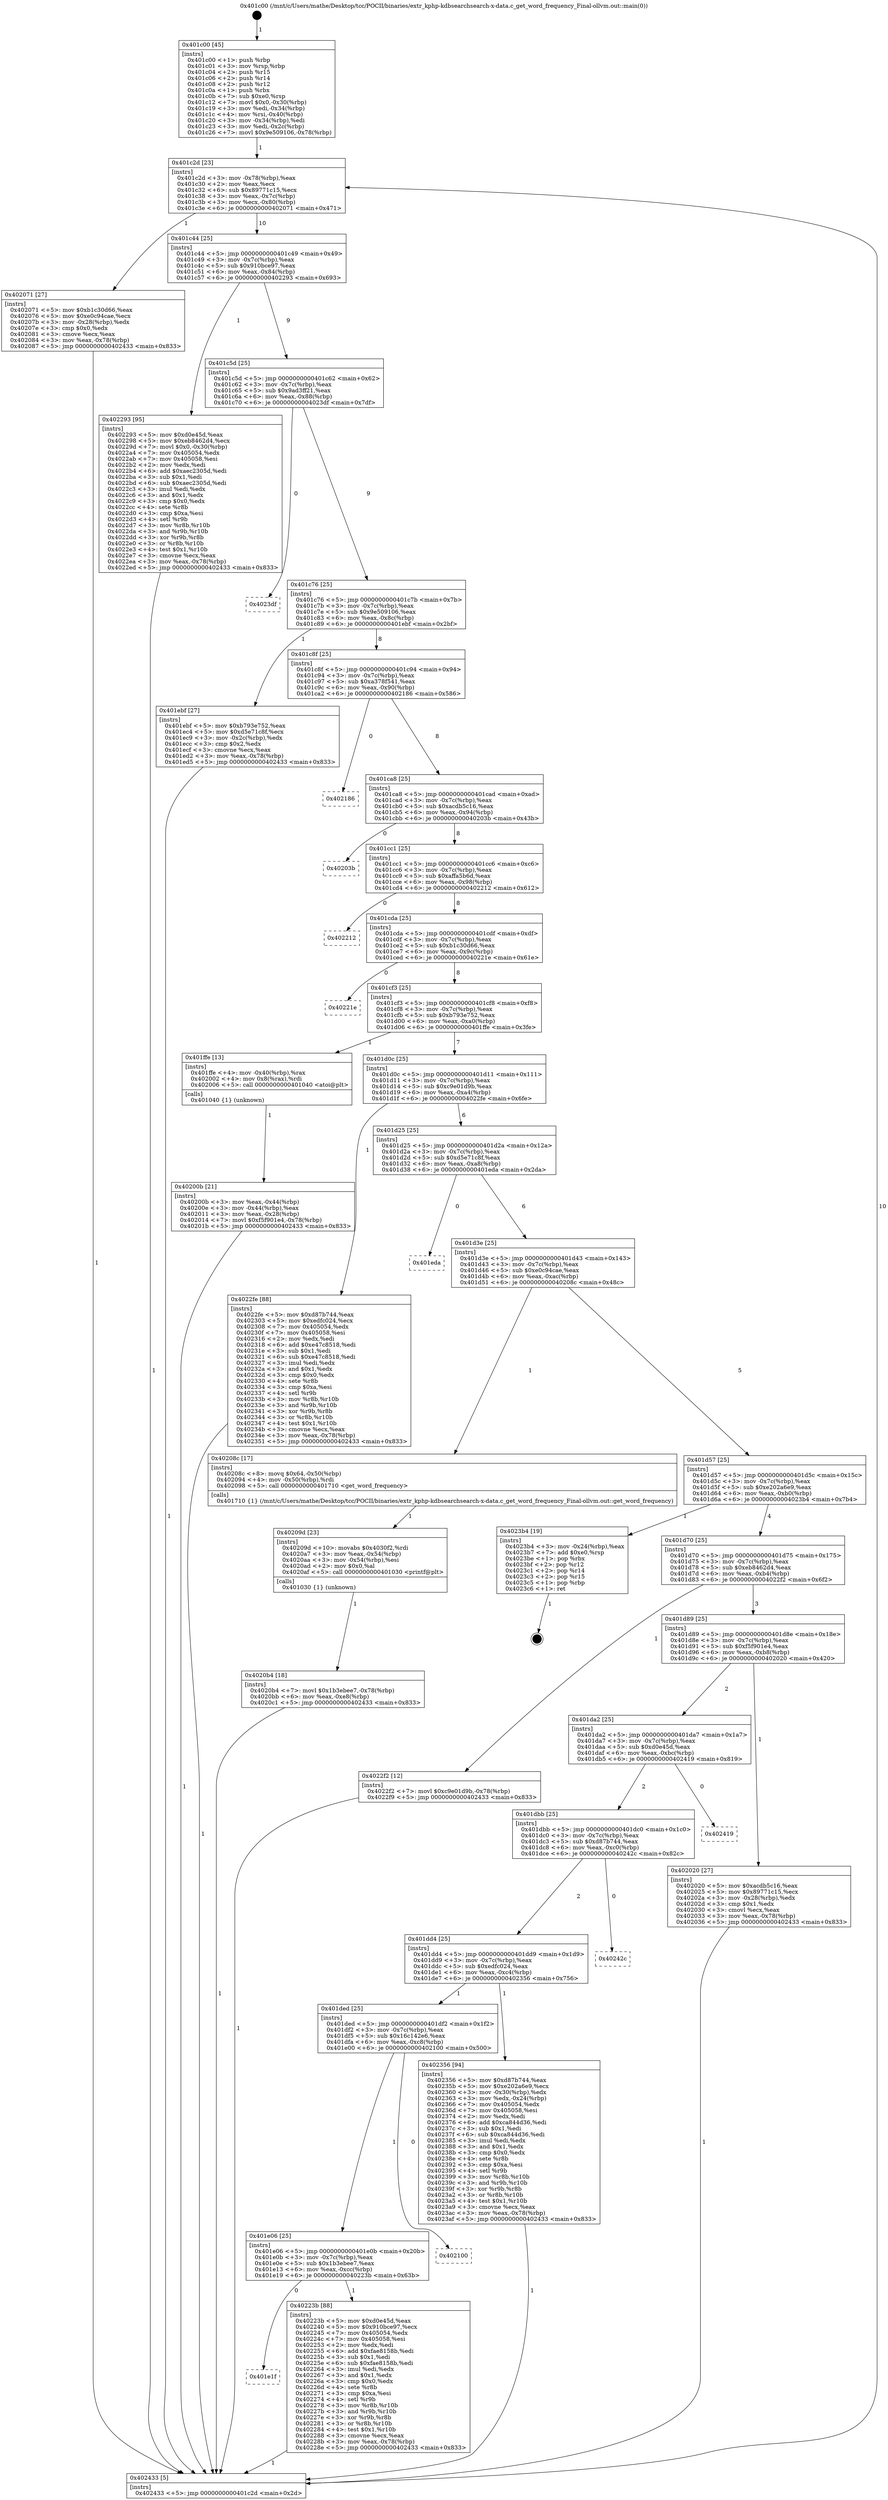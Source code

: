 digraph "0x401c00" {
  label = "0x401c00 (/mnt/c/Users/mathe/Desktop/tcc/POCII/binaries/extr_kphp-kdbsearchsearch-x-data.c_get_word_frequency_Final-ollvm.out::main(0))"
  labelloc = "t"
  node[shape=record]

  Entry [label="",width=0.3,height=0.3,shape=circle,fillcolor=black,style=filled]
  "0x401c2d" [label="{
     0x401c2d [23]\l
     | [instrs]\l
     &nbsp;&nbsp;0x401c2d \<+3\>: mov -0x78(%rbp),%eax\l
     &nbsp;&nbsp;0x401c30 \<+2\>: mov %eax,%ecx\l
     &nbsp;&nbsp;0x401c32 \<+6\>: sub $0x89771c15,%ecx\l
     &nbsp;&nbsp;0x401c38 \<+3\>: mov %eax,-0x7c(%rbp)\l
     &nbsp;&nbsp;0x401c3b \<+3\>: mov %ecx,-0x80(%rbp)\l
     &nbsp;&nbsp;0x401c3e \<+6\>: je 0000000000402071 \<main+0x471\>\l
  }"]
  "0x402071" [label="{
     0x402071 [27]\l
     | [instrs]\l
     &nbsp;&nbsp;0x402071 \<+5\>: mov $0xb1c30d66,%eax\l
     &nbsp;&nbsp;0x402076 \<+5\>: mov $0xe0c94cae,%ecx\l
     &nbsp;&nbsp;0x40207b \<+3\>: mov -0x28(%rbp),%edx\l
     &nbsp;&nbsp;0x40207e \<+3\>: cmp $0x0,%edx\l
     &nbsp;&nbsp;0x402081 \<+3\>: cmove %ecx,%eax\l
     &nbsp;&nbsp;0x402084 \<+3\>: mov %eax,-0x78(%rbp)\l
     &nbsp;&nbsp;0x402087 \<+5\>: jmp 0000000000402433 \<main+0x833\>\l
  }"]
  "0x401c44" [label="{
     0x401c44 [25]\l
     | [instrs]\l
     &nbsp;&nbsp;0x401c44 \<+5\>: jmp 0000000000401c49 \<main+0x49\>\l
     &nbsp;&nbsp;0x401c49 \<+3\>: mov -0x7c(%rbp),%eax\l
     &nbsp;&nbsp;0x401c4c \<+5\>: sub $0x910bce97,%eax\l
     &nbsp;&nbsp;0x401c51 \<+6\>: mov %eax,-0x84(%rbp)\l
     &nbsp;&nbsp;0x401c57 \<+6\>: je 0000000000402293 \<main+0x693\>\l
  }"]
  Exit [label="",width=0.3,height=0.3,shape=circle,fillcolor=black,style=filled,peripheries=2]
  "0x402293" [label="{
     0x402293 [95]\l
     | [instrs]\l
     &nbsp;&nbsp;0x402293 \<+5\>: mov $0xd0e45d,%eax\l
     &nbsp;&nbsp;0x402298 \<+5\>: mov $0xeb8462d4,%ecx\l
     &nbsp;&nbsp;0x40229d \<+7\>: movl $0x0,-0x30(%rbp)\l
     &nbsp;&nbsp;0x4022a4 \<+7\>: mov 0x405054,%edx\l
     &nbsp;&nbsp;0x4022ab \<+7\>: mov 0x405058,%esi\l
     &nbsp;&nbsp;0x4022b2 \<+2\>: mov %edx,%edi\l
     &nbsp;&nbsp;0x4022b4 \<+6\>: add $0xaec2305d,%edi\l
     &nbsp;&nbsp;0x4022ba \<+3\>: sub $0x1,%edi\l
     &nbsp;&nbsp;0x4022bd \<+6\>: sub $0xaec2305d,%edi\l
     &nbsp;&nbsp;0x4022c3 \<+3\>: imul %edi,%edx\l
     &nbsp;&nbsp;0x4022c6 \<+3\>: and $0x1,%edx\l
     &nbsp;&nbsp;0x4022c9 \<+3\>: cmp $0x0,%edx\l
     &nbsp;&nbsp;0x4022cc \<+4\>: sete %r8b\l
     &nbsp;&nbsp;0x4022d0 \<+3\>: cmp $0xa,%esi\l
     &nbsp;&nbsp;0x4022d3 \<+4\>: setl %r9b\l
     &nbsp;&nbsp;0x4022d7 \<+3\>: mov %r8b,%r10b\l
     &nbsp;&nbsp;0x4022da \<+3\>: and %r9b,%r10b\l
     &nbsp;&nbsp;0x4022dd \<+3\>: xor %r9b,%r8b\l
     &nbsp;&nbsp;0x4022e0 \<+3\>: or %r8b,%r10b\l
     &nbsp;&nbsp;0x4022e3 \<+4\>: test $0x1,%r10b\l
     &nbsp;&nbsp;0x4022e7 \<+3\>: cmovne %ecx,%eax\l
     &nbsp;&nbsp;0x4022ea \<+3\>: mov %eax,-0x78(%rbp)\l
     &nbsp;&nbsp;0x4022ed \<+5\>: jmp 0000000000402433 \<main+0x833\>\l
  }"]
  "0x401c5d" [label="{
     0x401c5d [25]\l
     | [instrs]\l
     &nbsp;&nbsp;0x401c5d \<+5\>: jmp 0000000000401c62 \<main+0x62\>\l
     &nbsp;&nbsp;0x401c62 \<+3\>: mov -0x7c(%rbp),%eax\l
     &nbsp;&nbsp;0x401c65 \<+5\>: sub $0x9ad3ff21,%eax\l
     &nbsp;&nbsp;0x401c6a \<+6\>: mov %eax,-0x88(%rbp)\l
     &nbsp;&nbsp;0x401c70 \<+6\>: je 00000000004023df \<main+0x7df\>\l
  }"]
  "0x401e1f" [label="{
     0x401e1f\l
  }", style=dashed]
  "0x4023df" [label="{
     0x4023df\l
  }", style=dashed]
  "0x401c76" [label="{
     0x401c76 [25]\l
     | [instrs]\l
     &nbsp;&nbsp;0x401c76 \<+5\>: jmp 0000000000401c7b \<main+0x7b\>\l
     &nbsp;&nbsp;0x401c7b \<+3\>: mov -0x7c(%rbp),%eax\l
     &nbsp;&nbsp;0x401c7e \<+5\>: sub $0x9e509106,%eax\l
     &nbsp;&nbsp;0x401c83 \<+6\>: mov %eax,-0x8c(%rbp)\l
     &nbsp;&nbsp;0x401c89 \<+6\>: je 0000000000401ebf \<main+0x2bf\>\l
  }"]
  "0x40223b" [label="{
     0x40223b [88]\l
     | [instrs]\l
     &nbsp;&nbsp;0x40223b \<+5\>: mov $0xd0e45d,%eax\l
     &nbsp;&nbsp;0x402240 \<+5\>: mov $0x910bce97,%ecx\l
     &nbsp;&nbsp;0x402245 \<+7\>: mov 0x405054,%edx\l
     &nbsp;&nbsp;0x40224c \<+7\>: mov 0x405058,%esi\l
     &nbsp;&nbsp;0x402253 \<+2\>: mov %edx,%edi\l
     &nbsp;&nbsp;0x402255 \<+6\>: add $0xfae8158b,%edi\l
     &nbsp;&nbsp;0x40225b \<+3\>: sub $0x1,%edi\l
     &nbsp;&nbsp;0x40225e \<+6\>: sub $0xfae8158b,%edi\l
     &nbsp;&nbsp;0x402264 \<+3\>: imul %edi,%edx\l
     &nbsp;&nbsp;0x402267 \<+3\>: and $0x1,%edx\l
     &nbsp;&nbsp;0x40226a \<+3\>: cmp $0x0,%edx\l
     &nbsp;&nbsp;0x40226d \<+4\>: sete %r8b\l
     &nbsp;&nbsp;0x402271 \<+3\>: cmp $0xa,%esi\l
     &nbsp;&nbsp;0x402274 \<+4\>: setl %r9b\l
     &nbsp;&nbsp;0x402278 \<+3\>: mov %r8b,%r10b\l
     &nbsp;&nbsp;0x40227b \<+3\>: and %r9b,%r10b\l
     &nbsp;&nbsp;0x40227e \<+3\>: xor %r9b,%r8b\l
     &nbsp;&nbsp;0x402281 \<+3\>: or %r8b,%r10b\l
     &nbsp;&nbsp;0x402284 \<+4\>: test $0x1,%r10b\l
     &nbsp;&nbsp;0x402288 \<+3\>: cmovne %ecx,%eax\l
     &nbsp;&nbsp;0x40228b \<+3\>: mov %eax,-0x78(%rbp)\l
     &nbsp;&nbsp;0x40228e \<+5\>: jmp 0000000000402433 \<main+0x833\>\l
  }"]
  "0x401ebf" [label="{
     0x401ebf [27]\l
     | [instrs]\l
     &nbsp;&nbsp;0x401ebf \<+5\>: mov $0xb793e752,%eax\l
     &nbsp;&nbsp;0x401ec4 \<+5\>: mov $0xd5e71c8f,%ecx\l
     &nbsp;&nbsp;0x401ec9 \<+3\>: mov -0x2c(%rbp),%edx\l
     &nbsp;&nbsp;0x401ecc \<+3\>: cmp $0x2,%edx\l
     &nbsp;&nbsp;0x401ecf \<+3\>: cmovne %ecx,%eax\l
     &nbsp;&nbsp;0x401ed2 \<+3\>: mov %eax,-0x78(%rbp)\l
     &nbsp;&nbsp;0x401ed5 \<+5\>: jmp 0000000000402433 \<main+0x833\>\l
  }"]
  "0x401c8f" [label="{
     0x401c8f [25]\l
     | [instrs]\l
     &nbsp;&nbsp;0x401c8f \<+5\>: jmp 0000000000401c94 \<main+0x94\>\l
     &nbsp;&nbsp;0x401c94 \<+3\>: mov -0x7c(%rbp),%eax\l
     &nbsp;&nbsp;0x401c97 \<+5\>: sub $0xa378f541,%eax\l
     &nbsp;&nbsp;0x401c9c \<+6\>: mov %eax,-0x90(%rbp)\l
     &nbsp;&nbsp;0x401ca2 \<+6\>: je 0000000000402186 \<main+0x586\>\l
  }"]
  "0x402433" [label="{
     0x402433 [5]\l
     | [instrs]\l
     &nbsp;&nbsp;0x402433 \<+5\>: jmp 0000000000401c2d \<main+0x2d\>\l
  }"]
  "0x401c00" [label="{
     0x401c00 [45]\l
     | [instrs]\l
     &nbsp;&nbsp;0x401c00 \<+1\>: push %rbp\l
     &nbsp;&nbsp;0x401c01 \<+3\>: mov %rsp,%rbp\l
     &nbsp;&nbsp;0x401c04 \<+2\>: push %r15\l
     &nbsp;&nbsp;0x401c06 \<+2\>: push %r14\l
     &nbsp;&nbsp;0x401c08 \<+2\>: push %r12\l
     &nbsp;&nbsp;0x401c0a \<+1\>: push %rbx\l
     &nbsp;&nbsp;0x401c0b \<+7\>: sub $0xe0,%rsp\l
     &nbsp;&nbsp;0x401c12 \<+7\>: movl $0x0,-0x30(%rbp)\l
     &nbsp;&nbsp;0x401c19 \<+3\>: mov %edi,-0x34(%rbp)\l
     &nbsp;&nbsp;0x401c1c \<+4\>: mov %rsi,-0x40(%rbp)\l
     &nbsp;&nbsp;0x401c20 \<+3\>: mov -0x34(%rbp),%edi\l
     &nbsp;&nbsp;0x401c23 \<+3\>: mov %edi,-0x2c(%rbp)\l
     &nbsp;&nbsp;0x401c26 \<+7\>: movl $0x9e509106,-0x78(%rbp)\l
  }"]
  "0x401e06" [label="{
     0x401e06 [25]\l
     | [instrs]\l
     &nbsp;&nbsp;0x401e06 \<+5\>: jmp 0000000000401e0b \<main+0x20b\>\l
     &nbsp;&nbsp;0x401e0b \<+3\>: mov -0x7c(%rbp),%eax\l
     &nbsp;&nbsp;0x401e0e \<+5\>: sub $0x1b3ebee7,%eax\l
     &nbsp;&nbsp;0x401e13 \<+6\>: mov %eax,-0xcc(%rbp)\l
     &nbsp;&nbsp;0x401e19 \<+6\>: je 000000000040223b \<main+0x63b\>\l
  }"]
  "0x402186" [label="{
     0x402186\l
  }", style=dashed]
  "0x401ca8" [label="{
     0x401ca8 [25]\l
     | [instrs]\l
     &nbsp;&nbsp;0x401ca8 \<+5\>: jmp 0000000000401cad \<main+0xad\>\l
     &nbsp;&nbsp;0x401cad \<+3\>: mov -0x7c(%rbp),%eax\l
     &nbsp;&nbsp;0x401cb0 \<+5\>: sub $0xacdb5c16,%eax\l
     &nbsp;&nbsp;0x401cb5 \<+6\>: mov %eax,-0x94(%rbp)\l
     &nbsp;&nbsp;0x401cbb \<+6\>: je 000000000040203b \<main+0x43b\>\l
  }"]
  "0x402100" [label="{
     0x402100\l
  }", style=dashed]
  "0x40203b" [label="{
     0x40203b\l
  }", style=dashed]
  "0x401cc1" [label="{
     0x401cc1 [25]\l
     | [instrs]\l
     &nbsp;&nbsp;0x401cc1 \<+5\>: jmp 0000000000401cc6 \<main+0xc6\>\l
     &nbsp;&nbsp;0x401cc6 \<+3\>: mov -0x7c(%rbp),%eax\l
     &nbsp;&nbsp;0x401cc9 \<+5\>: sub $0xaffa5b6d,%eax\l
     &nbsp;&nbsp;0x401cce \<+6\>: mov %eax,-0x98(%rbp)\l
     &nbsp;&nbsp;0x401cd4 \<+6\>: je 0000000000402212 \<main+0x612\>\l
  }"]
  "0x401ded" [label="{
     0x401ded [25]\l
     | [instrs]\l
     &nbsp;&nbsp;0x401ded \<+5\>: jmp 0000000000401df2 \<main+0x1f2\>\l
     &nbsp;&nbsp;0x401df2 \<+3\>: mov -0x7c(%rbp),%eax\l
     &nbsp;&nbsp;0x401df5 \<+5\>: sub $0x16c142e6,%eax\l
     &nbsp;&nbsp;0x401dfa \<+6\>: mov %eax,-0xc8(%rbp)\l
     &nbsp;&nbsp;0x401e00 \<+6\>: je 0000000000402100 \<main+0x500\>\l
  }"]
  "0x402212" [label="{
     0x402212\l
  }", style=dashed]
  "0x401cda" [label="{
     0x401cda [25]\l
     | [instrs]\l
     &nbsp;&nbsp;0x401cda \<+5\>: jmp 0000000000401cdf \<main+0xdf\>\l
     &nbsp;&nbsp;0x401cdf \<+3\>: mov -0x7c(%rbp),%eax\l
     &nbsp;&nbsp;0x401ce2 \<+5\>: sub $0xb1c30d66,%eax\l
     &nbsp;&nbsp;0x401ce7 \<+6\>: mov %eax,-0x9c(%rbp)\l
     &nbsp;&nbsp;0x401ced \<+6\>: je 000000000040221e \<main+0x61e\>\l
  }"]
  "0x402356" [label="{
     0x402356 [94]\l
     | [instrs]\l
     &nbsp;&nbsp;0x402356 \<+5\>: mov $0xd87b744,%eax\l
     &nbsp;&nbsp;0x40235b \<+5\>: mov $0xe202a6e9,%ecx\l
     &nbsp;&nbsp;0x402360 \<+3\>: mov -0x30(%rbp),%edx\l
     &nbsp;&nbsp;0x402363 \<+3\>: mov %edx,-0x24(%rbp)\l
     &nbsp;&nbsp;0x402366 \<+7\>: mov 0x405054,%edx\l
     &nbsp;&nbsp;0x40236d \<+7\>: mov 0x405058,%esi\l
     &nbsp;&nbsp;0x402374 \<+2\>: mov %edx,%edi\l
     &nbsp;&nbsp;0x402376 \<+6\>: add $0xca844d36,%edi\l
     &nbsp;&nbsp;0x40237c \<+3\>: sub $0x1,%edi\l
     &nbsp;&nbsp;0x40237f \<+6\>: sub $0xca844d36,%edi\l
     &nbsp;&nbsp;0x402385 \<+3\>: imul %edi,%edx\l
     &nbsp;&nbsp;0x402388 \<+3\>: and $0x1,%edx\l
     &nbsp;&nbsp;0x40238b \<+3\>: cmp $0x0,%edx\l
     &nbsp;&nbsp;0x40238e \<+4\>: sete %r8b\l
     &nbsp;&nbsp;0x402392 \<+3\>: cmp $0xa,%esi\l
     &nbsp;&nbsp;0x402395 \<+4\>: setl %r9b\l
     &nbsp;&nbsp;0x402399 \<+3\>: mov %r8b,%r10b\l
     &nbsp;&nbsp;0x40239c \<+3\>: and %r9b,%r10b\l
     &nbsp;&nbsp;0x40239f \<+3\>: xor %r9b,%r8b\l
     &nbsp;&nbsp;0x4023a2 \<+3\>: or %r8b,%r10b\l
     &nbsp;&nbsp;0x4023a5 \<+4\>: test $0x1,%r10b\l
     &nbsp;&nbsp;0x4023a9 \<+3\>: cmovne %ecx,%eax\l
     &nbsp;&nbsp;0x4023ac \<+3\>: mov %eax,-0x78(%rbp)\l
     &nbsp;&nbsp;0x4023af \<+5\>: jmp 0000000000402433 \<main+0x833\>\l
  }"]
  "0x40221e" [label="{
     0x40221e\l
  }", style=dashed]
  "0x401cf3" [label="{
     0x401cf3 [25]\l
     | [instrs]\l
     &nbsp;&nbsp;0x401cf3 \<+5\>: jmp 0000000000401cf8 \<main+0xf8\>\l
     &nbsp;&nbsp;0x401cf8 \<+3\>: mov -0x7c(%rbp),%eax\l
     &nbsp;&nbsp;0x401cfb \<+5\>: sub $0xb793e752,%eax\l
     &nbsp;&nbsp;0x401d00 \<+6\>: mov %eax,-0xa0(%rbp)\l
     &nbsp;&nbsp;0x401d06 \<+6\>: je 0000000000401ffe \<main+0x3fe\>\l
  }"]
  "0x401dd4" [label="{
     0x401dd4 [25]\l
     | [instrs]\l
     &nbsp;&nbsp;0x401dd4 \<+5\>: jmp 0000000000401dd9 \<main+0x1d9\>\l
     &nbsp;&nbsp;0x401dd9 \<+3\>: mov -0x7c(%rbp),%eax\l
     &nbsp;&nbsp;0x401ddc \<+5\>: sub $0xedfc024,%eax\l
     &nbsp;&nbsp;0x401de1 \<+6\>: mov %eax,-0xc4(%rbp)\l
     &nbsp;&nbsp;0x401de7 \<+6\>: je 0000000000402356 \<main+0x756\>\l
  }"]
  "0x401ffe" [label="{
     0x401ffe [13]\l
     | [instrs]\l
     &nbsp;&nbsp;0x401ffe \<+4\>: mov -0x40(%rbp),%rax\l
     &nbsp;&nbsp;0x402002 \<+4\>: mov 0x8(%rax),%rdi\l
     &nbsp;&nbsp;0x402006 \<+5\>: call 0000000000401040 \<atoi@plt\>\l
     | [calls]\l
     &nbsp;&nbsp;0x401040 \{1\} (unknown)\l
  }"]
  "0x401d0c" [label="{
     0x401d0c [25]\l
     | [instrs]\l
     &nbsp;&nbsp;0x401d0c \<+5\>: jmp 0000000000401d11 \<main+0x111\>\l
     &nbsp;&nbsp;0x401d11 \<+3\>: mov -0x7c(%rbp),%eax\l
     &nbsp;&nbsp;0x401d14 \<+5\>: sub $0xc9e01d9b,%eax\l
     &nbsp;&nbsp;0x401d19 \<+6\>: mov %eax,-0xa4(%rbp)\l
     &nbsp;&nbsp;0x401d1f \<+6\>: je 00000000004022fe \<main+0x6fe\>\l
  }"]
  "0x40200b" [label="{
     0x40200b [21]\l
     | [instrs]\l
     &nbsp;&nbsp;0x40200b \<+3\>: mov %eax,-0x44(%rbp)\l
     &nbsp;&nbsp;0x40200e \<+3\>: mov -0x44(%rbp),%eax\l
     &nbsp;&nbsp;0x402011 \<+3\>: mov %eax,-0x28(%rbp)\l
     &nbsp;&nbsp;0x402014 \<+7\>: movl $0xf5f901e4,-0x78(%rbp)\l
     &nbsp;&nbsp;0x40201b \<+5\>: jmp 0000000000402433 \<main+0x833\>\l
  }"]
  "0x40242c" [label="{
     0x40242c\l
  }", style=dashed]
  "0x4022fe" [label="{
     0x4022fe [88]\l
     | [instrs]\l
     &nbsp;&nbsp;0x4022fe \<+5\>: mov $0xd87b744,%eax\l
     &nbsp;&nbsp;0x402303 \<+5\>: mov $0xedfc024,%ecx\l
     &nbsp;&nbsp;0x402308 \<+7\>: mov 0x405054,%edx\l
     &nbsp;&nbsp;0x40230f \<+7\>: mov 0x405058,%esi\l
     &nbsp;&nbsp;0x402316 \<+2\>: mov %edx,%edi\l
     &nbsp;&nbsp;0x402318 \<+6\>: add $0xe47c8518,%edi\l
     &nbsp;&nbsp;0x40231e \<+3\>: sub $0x1,%edi\l
     &nbsp;&nbsp;0x402321 \<+6\>: sub $0xe47c8518,%edi\l
     &nbsp;&nbsp;0x402327 \<+3\>: imul %edi,%edx\l
     &nbsp;&nbsp;0x40232a \<+3\>: and $0x1,%edx\l
     &nbsp;&nbsp;0x40232d \<+3\>: cmp $0x0,%edx\l
     &nbsp;&nbsp;0x402330 \<+4\>: sete %r8b\l
     &nbsp;&nbsp;0x402334 \<+3\>: cmp $0xa,%esi\l
     &nbsp;&nbsp;0x402337 \<+4\>: setl %r9b\l
     &nbsp;&nbsp;0x40233b \<+3\>: mov %r8b,%r10b\l
     &nbsp;&nbsp;0x40233e \<+3\>: and %r9b,%r10b\l
     &nbsp;&nbsp;0x402341 \<+3\>: xor %r9b,%r8b\l
     &nbsp;&nbsp;0x402344 \<+3\>: or %r8b,%r10b\l
     &nbsp;&nbsp;0x402347 \<+4\>: test $0x1,%r10b\l
     &nbsp;&nbsp;0x40234b \<+3\>: cmovne %ecx,%eax\l
     &nbsp;&nbsp;0x40234e \<+3\>: mov %eax,-0x78(%rbp)\l
     &nbsp;&nbsp;0x402351 \<+5\>: jmp 0000000000402433 \<main+0x833\>\l
  }"]
  "0x401d25" [label="{
     0x401d25 [25]\l
     | [instrs]\l
     &nbsp;&nbsp;0x401d25 \<+5\>: jmp 0000000000401d2a \<main+0x12a\>\l
     &nbsp;&nbsp;0x401d2a \<+3\>: mov -0x7c(%rbp),%eax\l
     &nbsp;&nbsp;0x401d2d \<+5\>: sub $0xd5e71c8f,%eax\l
     &nbsp;&nbsp;0x401d32 \<+6\>: mov %eax,-0xa8(%rbp)\l
     &nbsp;&nbsp;0x401d38 \<+6\>: je 0000000000401eda \<main+0x2da\>\l
  }"]
  "0x401dbb" [label="{
     0x401dbb [25]\l
     | [instrs]\l
     &nbsp;&nbsp;0x401dbb \<+5\>: jmp 0000000000401dc0 \<main+0x1c0\>\l
     &nbsp;&nbsp;0x401dc0 \<+3\>: mov -0x7c(%rbp),%eax\l
     &nbsp;&nbsp;0x401dc3 \<+5\>: sub $0xd87b744,%eax\l
     &nbsp;&nbsp;0x401dc8 \<+6\>: mov %eax,-0xc0(%rbp)\l
     &nbsp;&nbsp;0x401dce \<+6\>: je 000000000040242c \<main+0x82c\>\l
  }"]
  "0x401eda" [label="{
     0x401eda\l
  }", style=dashed]
  "0x401d3e" [label="{
     0x401d3e [25]\l
     | [instrs]\l
     &nbsp;&nbsp;0x401d3e \<+5\>: jmp 0000000000401d43 \<main+0x143\>\l
     &nbsp;&nbsp;0x401d43 \<+3\>: mov -0x7c(%rbp),%eax\l
     &nbsp;&nbsp;0x401d46 \<+5\>: sub $0xe0c94cae,%eax\l
     &nbsp;&nbsp;0x401d4b \<+6\>: mov %eax,-0xac(%rbp)\l
     &nbsp;&nbsp;0x401d51 \<+6\>: je 000000000040208c \<main+0x48c\>\l
  }"]
  "0x402419" [label="{
     0x402419\l
  }", style=dashed]
  "0x40208c" [label="{
     0x40208c [17]\l
     | [instrs]\l
     &nbsp;&nbsp;0x40208c \<+8\>: movq $0x64,-0x50(%rbp)\l
     &nbsp;&nbsp;0x402094 \<+4\>: mov -0x50(%rbp),%rdi\l
     &nbsp;&nbsp;0x402098 \<+5\>: call 0000000000401710 \<get_word_frequency\>\l
     | [calls]\l
     &nbsp;&nbsp;0x401710 \{1\} (/mnt/c/Users/mathe/Desktop/tcc/POCII/binaries/extr_kphp-kdbsearchsearch-x-data.c_get_word_frequency_Final-ollvm.out::get_word_frequency)\l
  }"]
  "0x401d57" [label="{
     0x401d57 [25]\l
     | [instrs]\l
     &nbsp;&nbsp;0x401d57 \<+5\>: jmp 0000000000401d5c \<main+0x15c\>\l
     &nbsp;&nbsp;0x401d5c \<+3\>: mov -0x7c(%rbp),%eax\l
     &nbsp;&nbsp;0x401d5f \<+5\>: sub $0xe202a6e9,%eax\l
     &nbsp;&nbsp;0x401d64 \<+6\>: mov %eax,-0xb0(%rbp)\l
     &nbsp;&nbsp;0x401d6a \<+6\>: je 00000000004023b4 \<main+0x7b4\>\l
  }"]
  "0x4020b4" [label="{
     0x4020b4 [18]\l
     | [instrs]\l
     &nbsp;&nbsp;0x4020b4 \<+7\>: movl $0x1b3ebee7,-0x78(%rbp)\l
     &nbsp;&nbsp;0x4020bb \<+6\>: mov %eax,-0xe8(%rbp)\l
     &nbsp;&nbsp;0x4020c1 \<+5\>: jmp 0000000000402433 \<main+0x833\>\l
  }"]
  "0x4023b4" [label="{
     0x4023b4 [19]\l
     | [instrs]\l
     &nbsp;&nbsp;0x4023b4 \<+3\>: mov -0x24(%rbp),%eax\l
     &nbsp;&nbsp;0x4023b7 \<+7\>: add $0xe0,%rsp\l
     &nbsp;&nbsp;0x4023be \<+1\>: pop %rbx\l
     &nbsp;&nbsp;0x4023bf \<+2\>: pop %r12\l
     &nbsp;&nbsp;0x4023c1 \<+2\>: pop %r14\l
     &nbsp;&nbsp;0x4023c3 \<+2\>: pop %r15\l
     &nbsp;&nbsp;0x4023c5 \<+1\>: pop %rbp\l
     &nbsp;&nbsp;0x4023c6 \<+1\>: ret\l
  }"]
  "0x401d70" [label="{
     0x401d70 [25]\l
     | [instrs]\l
     &nbsp;&nbsp;0x401d70 \<+5\>: jmp 0000000000401d75 \<main+0x175\>\l
     &nbsp;&nbsp;0x401d75 \<+3\>: mov -0x7c(%rbp),%eax\l
     &nbsp;&nbsp;0x401d78 \<+5\>: sub $0xeb8462d4,%eax\l
     &nbsp;&nbsp;0x401d7d \<+6\>: mov %eax,-0xb4(%rbp)\l
     &nbsp;&nbsp;0x401d83 \<+6\>: je 00000000004022f2 \<main+0x6f2\>\l
  }"]
  "0x40209d" [label="{
     0x40209d [23]\l
     | [instrs]\l
     &nbsp;&nbsp;0x40209d \<+10\>: movabs $0x4030f2,%rdi\l
     &nbsp;&nbsp;0x4020a7 \<+3\>: mov %eax,-0x54(%rbp)\l
     &nbsp;&nbsp;0x4020aa \<+3\>: mov -0x54(%rbp),%esi\l
     &nbsp;&nbsp;0x4020ad \<+2\>: mov $0x0,%al\l
     &nbsp;&nbsp;0x4020af \<+5\>: call 0000000000401030 \<printf@plt\>\l
     | [calls]\l
     &nbsp;&nbsp;0x401030 \{1\} (unknown)\l
  }"]
  "0x4022f2" [label="{
     0x4022f2 [12]\l
     | [instrs]\l
     &nbsp;&nbsp;0x4022f2 \<+7\>: movl $0xc9e01d9b,-0x78(%rbp)\l
     &nbsp;&nbsp;0x4022f9 \<+5\>: jmp 0000000000402433 \<main+0x833\>\l
  }"]
  "0x401d89" [label="{
     0x401d89 [25]\l
     | [instrs]\l
     &nbsp;&nbsp;0x401d89 \<+5\>: jmp 0000000000401d8e \<main+0x18e\>\l
     &nbsp;&nbsp;0x401d8e \<+3\>: mov -0x7c(%rbp),%eax\l
     &nbsp;&nbsp;0x401d91 \<+5\>: sub $0xf5f901e4,%eax\l
     &nbsp;&nbsp;0x401d96 \<+6\>: mov %eax,-0xb8(%rbp)\l
     &nbsp;&nbsp;0x401d9c \<+6\>: je 0000000000402020 \<main+0x420\>\l
  }"]
  "0x401da2" [label="{
     0x401da2 [25]\l
     | [instrs]\l
     &nbsp;&nbsp;0x401da2 \<+5\>: jmp 0000000000401da7 \<main+0x1a7\>\l
     &nbsp;&nbsp;0x401da7 \<+3\>: mov -0x7c(%rbp),%eax\l
     &nbsp;&nbsp;0x401daa \<+5\>: sub $0xd0e45d,%eax\l
     &nbsp;&nbsp;0x401daf \<+6\>: mov %eax,-0xbc(%rbp)\l
     &nbsp;&nbsp;0x401db5 \<+6\>: je 0000000000402419 \<main+0x819\>\l
  }"]
  "0x402020" [label="{
     0x402020 [27]\l
     | [instrs]\l
     &nbsp;&nbsp;0x402020 \<+5\>: mov $0xacdb5c16,%eax\l
     &nbsp;&nbsp;0x402025 \<+5\>: mov $0x89771c15,%ecx\l
     &nbsp;&nbsp;0x40202a \<+3\>: mov -0x28(%rbp),%edx\l
     &nbsp;&nbsp;0x40202d \<+3\>: cmp $0x1,%edx\l
     &nbsp;&nbsp;0x402030 \<+3\>: cmovl %ecx,%eax\l
     &nbsp;&nbsp;0x402033 \<+3\>: mov %eax,-0x78(%rbp)\l
     &nbsp;&nbsp;0x402036 \<+5\>: jmp 0000000000402433 \<main+0x833\>\l
  }"]
  Entry -> "0x401c00" [label=" 1"]
  "0x401c2d" -> "0x402071" [label=" 1"]
  "0x401c2d" -> "0x401c44" [label=" 10"]
  "0x4023b4" -> Exit [label=" 1"]
  "0x401c44" -> "0x402293" [label=" 1"]
  "0x401c44" -> "0x401c5d" [label=" 9"]
  "0x402356" -> "0x402433" [label=" 1"]
  "0x401c5d" -> "0x4023df" [label=" 0"]
  "0x401c5d" -> "0x401c76" [label=" 9"]
  "0x4022fe" -> "0x402433" [label=" 1"]
  "0x401c76" -> "0x401ebf" [label=" 1"]
  "0x401c76" -> "0x401c8f" [label=" 8"]
  "0x401ebf" -> "0x402433" [label=" 1"]
  "0x401c00" -> "0x401c2d" [label=" 1"]
  "0x402433" -> "0x401c2d" [label=" 10"]
  "0x4022f2" -> "0x402433" [label=" 1"]
  "0x401c8f" -> "0x402186" [label=" 0"]
  "0x401c8f" -> "0x401ca8" [label=" 8"]
  "0x40223b" -> "0x402433" [label=" 1"]
  "0x401ca8" -> "0x40203b" [label=" 0"]
  "0x401ca8" -> "0x401cc1" [label=" 8"]
  "0x401e06" -> "0x401e1f" [label=" 0"]
  "0x401cc1" -> "0x402212" [label=" 0"]
  "0x401cc1" -> "0x401cda" [label=" 8"]
  "0x402293" -> "0x402433" [label=" 1"]
  "0x401cda" -> "0x40221e" [label=" 0"]
  "0x401cda" -> "0x401cf3" [label=" 8"]
  "0x401ded" -> "0x401e06" [label=" 1"]
  "0x401cf3" -> "0x401ffe" [label=" 1"]
  "0x401cf3" -> "0x401d0c" [label=" 7"]
  "0x401ffe" -> "0x40200b" [label=" 1"]
  "0x40200b" -> "0x402433" [label=" 1"]
  "0x401e06" -> "0x40223b" [label=" 1"]
  "0x401d0c" -> "0x4022fe" [label=" 1"]
  "0x401d0c" -> "0x401d25" [label=" 6"]
  "0x401dd4" -> "0x401ded" [label=" 1"]
  "0x401d25" -> "0x401eda" [label=" 0"]
  "0x401d25" -> "0x401d3e" [label=" 6"]
  "0x401ded" -> "0x402100" [label=" 0"]
  "0x401d3e" -> "0x40208c" [label=" 1"]
  "0x401d3e" -> "0x401d57" [label=" 5"]
  "0x401dbb" -> "0x401dd4" [label=" 2"]
  "0x401d57" -> "0x4023b4" [label=" 1"]
  "0x401d57" -> "0x401d70" [label=" 4"]
  "0x401dd4" -> "0x402356" [label=" 1"]
  "0x401d70" -> "0x4022f2" [label=" 1"]
  "0x401d70" -> "0x401d89" [label=" 3"]
  "0x401da2" -> "0x401dbb" [label=" 2"]
  "0x401d89" -> "0x402020" [label=" 1"]
  "0x401d89" -> "0x401da2" [label=" 2"]
  "0x402020" -> "0x402433" [label=" 1"]
  "0x402071" -> "0x402433" [label=" 1"]
  "0x40208c" -> "0x40209d" [label=" 1"]
  "0x40209d" -> "0x4020b4" [label=" 1"]
  "0x4020b4" -> "0x402433" [label=" 1"]
  "0x401dbb" -> "0x40242c" [label=" 0"]
  "0x401da2" -> "0x402419" [label=" 0"]
}
